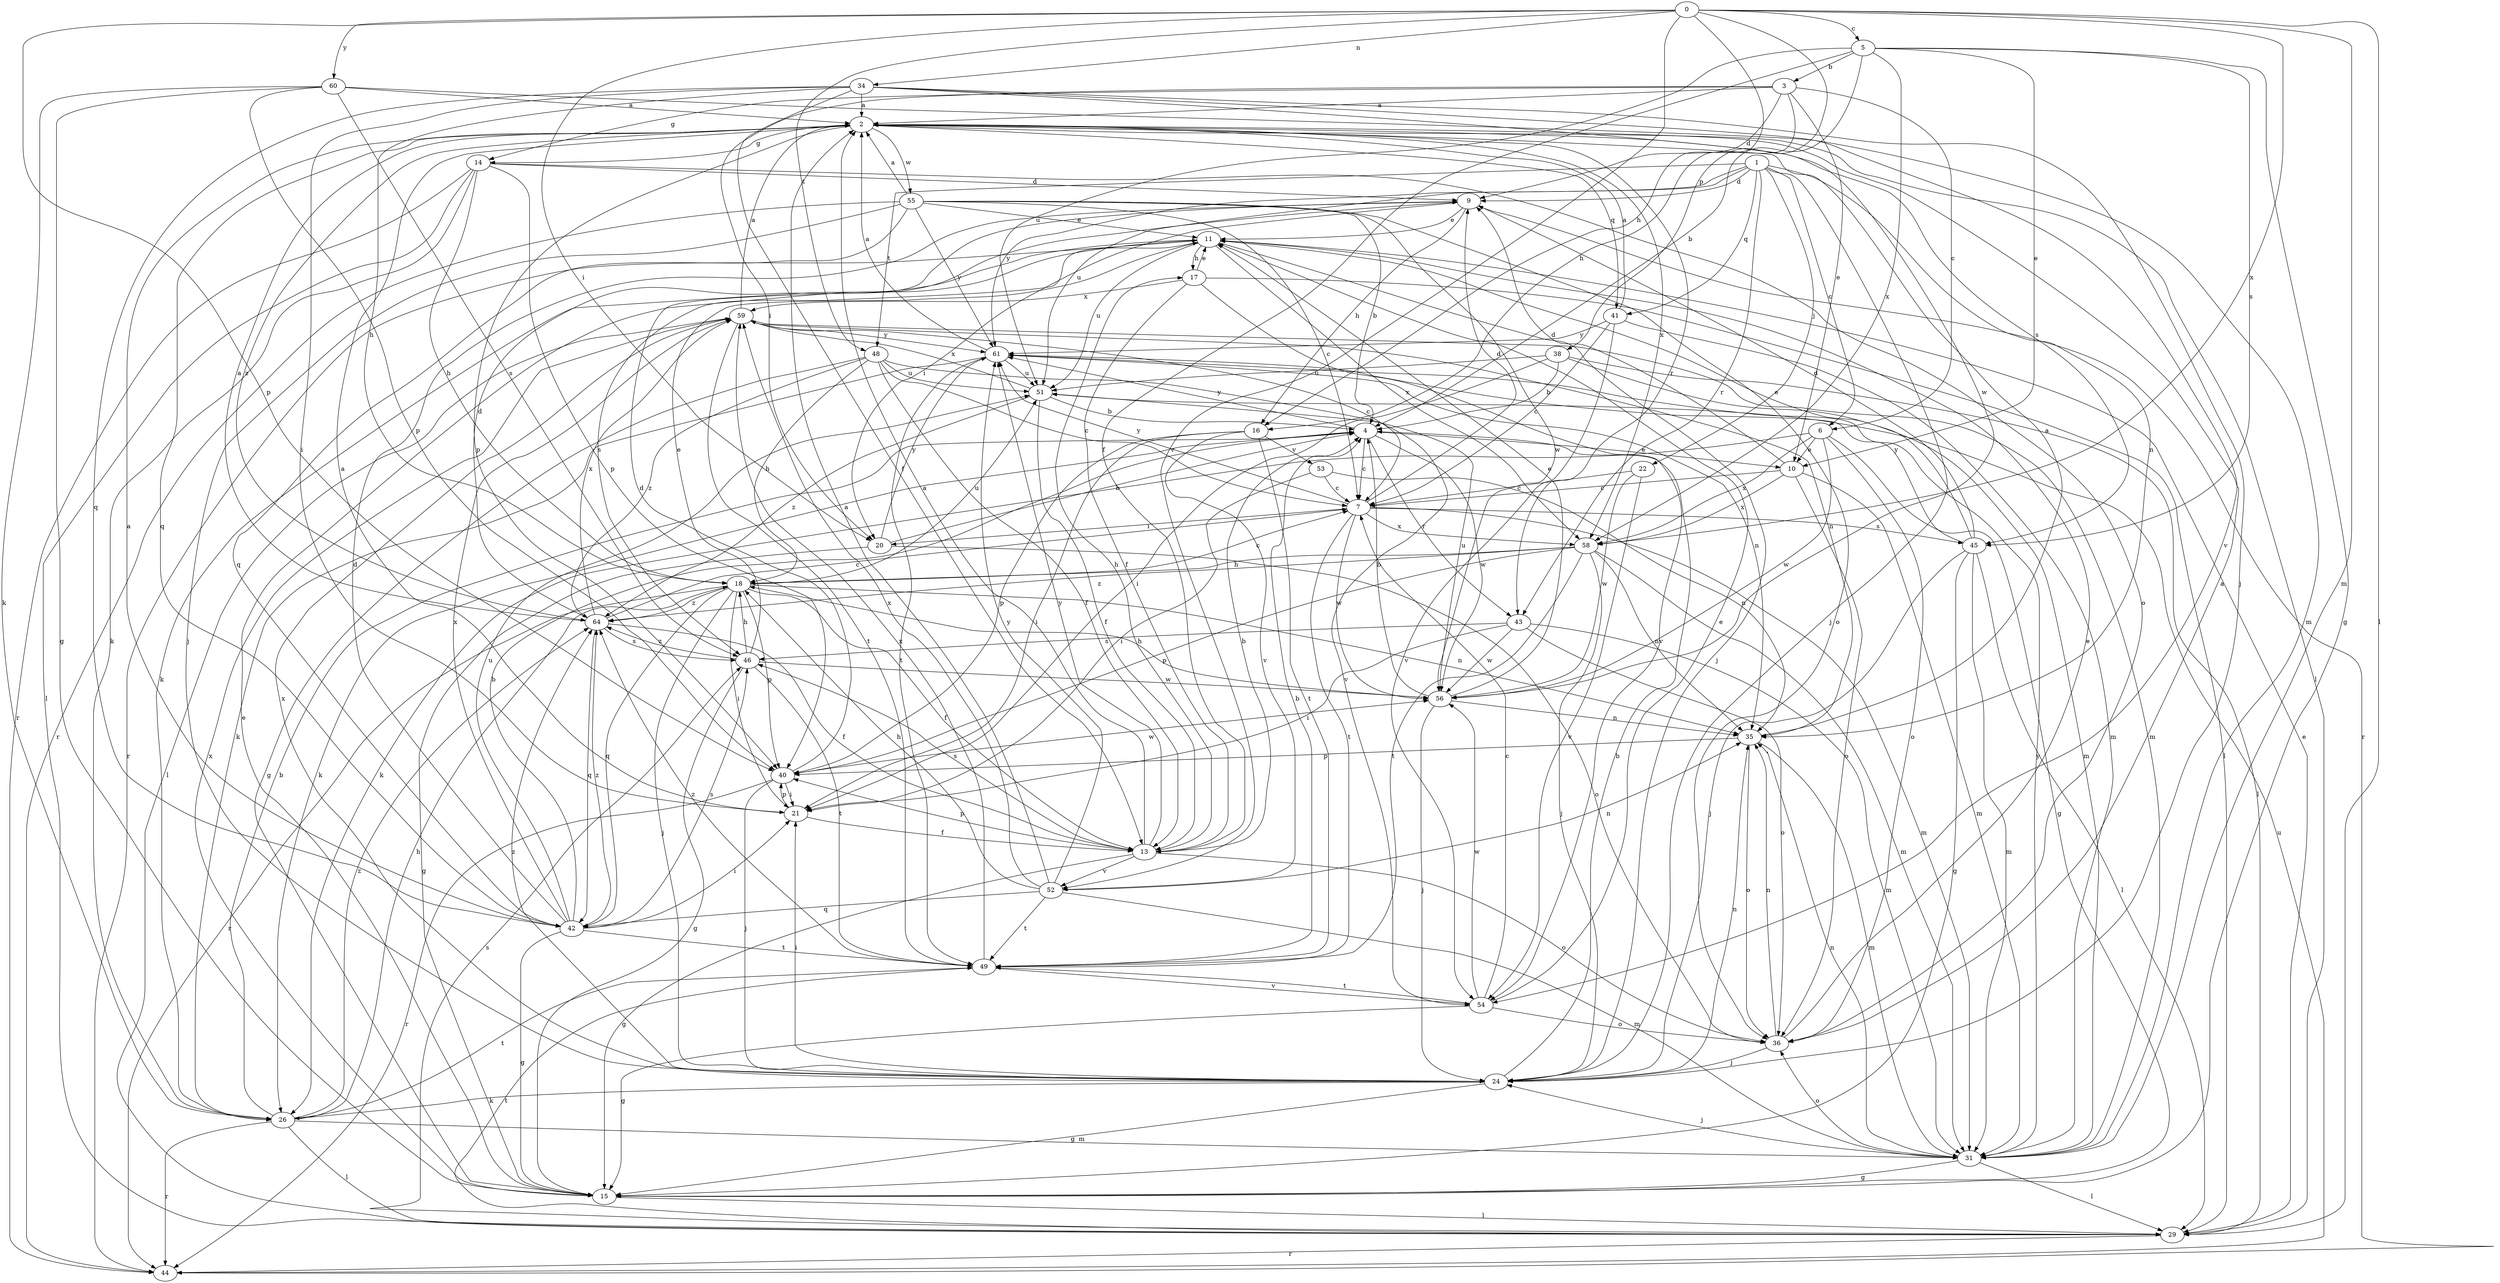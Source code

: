 strict digraph  {
0;
1;
2;
3;
4;
5;
6;
7;
9;
10;
11;
13;
14;
15;
16;
17;
18;
20;
21;
22;
24;
26;
29;
31;
34;
35;
36;
38;
40;
41;
42;
43;
44;
45;
46;
48;
49;
51;
52;
53;
54;
55;
56;
58;
59;
60;
61;
64;
0 -> 5  [label=c];
0 -> 16  [label=h];
0 -> 20  [label=i];
0 -> 29  [label=l];
0 -> 31  [label=m];
0 -> 34  [label=n];
0 -> 38  [label=p];
0 -> 40  [label=p];
0 -> 48  [label=t];
0 -> 52  [label=v];
0 -> 58  [label=x];
0 -> 60  [label=y];
1 -> 6  [label=c];
1 -> 9  [label=d];
1 -> 22  [label=j];
1 -> 24  [label=j];
1 -> 35  [label=n];
1 -> 41  [label=q];
1 -> 43  [label=r];
1 -> 48  [label=t];
1 -> 51  [label=u];
1 -> 61  [label=y];
2 -> 14  [label=g];
2 -> 29  [label=l];
2 -> 40  [label=p];
2 -> 41  [label=q];
2 -> 42  [label=q];
2 -> 43  [label=r];
2 -> 45  [label=s];
2 -> 55  [label=w];
2 -> 58  [label=x];
2 -> 64  [label=z];
3 -> 2  [label=a];
3 -> 6  [label=c];
3 -> 9  [label=d];
3 -> 10  [label=e];
3 -> 14  [label=g];
3 -> 16  [label=h];
3 -> 20  [label=i];
4 -> 7  [label=c];
4 -> 10  [label=e];
4 -> 26  [label=k];
4 -> 43  [label=r];
4 -> 56  [label=w];
4 -> 61  [label=y];
5 -> 3  [label=b];
5 -> 4  [label=b];
5 -> 10  [label=e];
5 -> 13  [label=f];
5 -> 15  [label=g];
5 -> 45  [label=s];
5 -> 51  [label=u];
5 -> 58  [label=x];
6 -> 10  [label=e];
6 -> 15  [label=g];
6 -> 26  [label=k];
6 -> 36  [label=o];
6 -> 56  [label=w];
6 -> 58  [label=x];
7 -> 9  [label=d];
7 -> 20  [label=i];
7 -> 31  [label=m];
7 -> 45  [label=s];
7 -> 49  [label=t];
7 -> 56  [label=w];
7 -> 58  [label=x];
7 -> 61  [label=y];
9 -> 11  [label=e];
9 -> 16  [label=h];
9 -> 20  [label=i];
9 -> 44  [label=r];
10 -> 7  [label=c];
10 -> 9  [label=d];
10 -> 31  [label=m];
10 -> 36  [label=o];
10 -> 58  [label=x];
11 -> 17  [label=h];
11 -> 24  [label=j];
11 -> 26  [label=k];
11 -> 44  [label=r];
11 -> 46  [label=s];
11 -> 51  [label=u];
11 -> 58  [label=x];
13 -> 2  [label=a];
13 -> 4  [label=b];
13 -> 15  [label=g];
13 -> 17  [label=h];
13 -> 36  [label=o];
13 -> 40  [label=p];
13 -> 46  [label=s];
13 -> 52  [label=v];
13 -> 61  [label=y];
14 -> 9  [label=d];
14 -> 18  [label=h];
14 -> 26  [label=k];
14 -> 29  [label=l];
14 -> 36  [label=o];
14 -> 40  [label=p];
14 -> 44  [label=r];
15 -> 11  [label=e];
15 -> 29  [label=l];
15 -> 59  [label=x];
16 -> 21  [label=i];
16 -> 40  [label=p];
16 -> 49  [label=t];
16 -> 52  [label=v];
16 -> 53  [label=v];
17 -> 11  [label=e];
17 -> 13  [label=f];
17 -> 29  [label=l];
17 -> 54  [label=v];
17 -> 59  [label=x];
18 -> 7  [label=c];
18 -> 13  [label=f];
18 -> 21  [label=i];
18 -> 24  [label=j];
18 -> 35  [label=n];
18 -> 40  [label=p];
18 -> 42  [label=q];
18 -> 44  [label=r];
18 -> 51  [label=u];
18 -> 64  [label=z];
20 -> 4  [label=b];
20 -> 15  [label=g];
20 -> 36  [label=o];
20 -> 61  [label=y];
21 -> 2  [label=a];
21 -> 13  [label=f];
21 -> 40  [label=p];
22 -> 7  [label=c];
22 -> 54  [label=v];
22 -> 56  [label=w];
24 -> 4  [label=b];
24 -> 15  [label=g];
24 -> 21  [label=i];
24 -> 26  [label=k];
24 -> 35  [label=n];
24 -> 59  [label=x];
24 -> 64  [label=z];
26 -> 4  [label=b];
26 -> 18  [label=h];
26 -> 29  [label=l];
26 -> 31  [label=m];
26 -> 44  [label=r];
26 -> 49  [label=t];
26 -> 64  [label=z];
29 -> 11  [label=e];
29 -> 44  [label=r];
29 -> 46  [label=s];
29 -> 49  [label=t];
31 -> 15  [label=g];
31 -> 24  [label=j];
31 -> 29  [label=l];
31 -> 35  [label=n];
31 -> 36  [label=o];
31 -> 61  [label=y];
34 -> 2  [label=a];
34 -> 13  [label=f];
34 -> 18  [label=h];
34 -> 21  [label=i];
34 -> 24  [label=j];
34 -> 42  [label=q];
34 -> 54  [label=v];
34 -> 56  [label=w];
35 -> 2  [label=a];
35 -> 31  [label=m];
35 -> 36  [label=o];
35 -> 40  [label=p];
36 -> 2  [label=a];
36 -> 11  [label=e];
36 -> 24  [label=j];
36 -> 35  [label=n];
38 -> 4  [label=b];
38 -> 21  [label=i];
38 -> 29  [label=l];
38 -> 31  [label=m];
38 -> 51  [label=u];
40 -> 9  [label=d];
40 -> 21  [label=i];
40 -> 24  [label=j];
40 -> 44  [label=r];
40 -> 56  [label=w];
41 -> 2  [label=a];
41 -> 7  [label=c];
41 -> 31  [label=m];
41 -> 54  [label=v];
41 -> 61  [label=y];
42 -> 2  [label=a];
42 -> 4  [label=b];
42 -> 9  [label=d];
42 -> 15  [label=g];
42 -> 21  [label=i];
42 -> 46  [label=s];
42 -> 49  [label=t];
42 -> 51  [label=u];
42 -> 59  [label=x];
42 -> 64  [label=z];
43 -> 21  [label=i];
43 -> 31  [label=m];
43 -> 36  [label=o];
43 -> 46  [label=s];
43 -> 56  [label=w];
44 -> 51  [label=u];
45 -> 9  [label=d];
45 -> 11  [label=e];
45 -> 15  [label=g];
45 -> 24  [label=j];
45 -> 29  [label=l];
45 -> 31  [label=m];
45 -> 61  [label=y];
46 -> 11  [label=e];
46 -> 15  [label=g];
46 -> 18  [label=h];
46 -> 49  [label=t];
46 -> 56  [label=w];
46 -> 64  [label=z];
48 -> 7  [label=c];
48 -> 13  [label=f];
48 -> 15  [label=g];
48 -> 18  [label=h];
48 -> 51  [label=u];
48 -> 54  [label=v];
48 -> 64  [label=z];
49 -> 4  [label=b];
49 -> 54  [label=v];
49 -> 59  [label=x];
49 -> 64  [label=z];
51 -> 4  [label=b];
51 -> 13  [label=f];
51 -> 59  [label=x];
51 -> 64  [label=z];
52 -> 2  [label=a];
52 -> 18  [label=h];
52 -> 31  [label=m];
52 -> 35  [label=n];
52 -> 42  [label=q];
52 -> 49  [label=t];
52 -> 59  [label=x];
52 -> 61  [label=y];
53 -> 7  [label=c];
53 -> 21  [label=i];
53 -> 35  [label=n];
54 -> 7  [label=c];
54 -> 11  [label=e];
54 -> 15  [label=g];
54 -> 36  [label=o];
54 -> 49  [label=t];
54 -> 56  [label=w];
55 -> 2  [label=a];
55 -> 4  [label=b];
55 -> 7  [label=c];
55 -> 11  [label=e];
55 -> 24  [label=j];
55 -> 36  [label=o];
55 -> 42  [label=q];
55 -> 44  [label=r];
55 -> 56  [label=w];
55 -> 61  [label=y];
56 -> 4  [label=b];
56 -> 11  [label=e];
56 -> 18  [label=h];
56 -> 24  [label=j];
56 -> 35  [label=n];
56 -> 51  [label=u];
58 -> 18  [label=h];
58 -> 24  [label=j];
58 -> 31  [label=m];
58 -> 35  [label=n];
58 -> 40  [label=p];
58 -> 49  [label=t];
58 -> 64  [label=z];
59 -> 2  [label=a];
59 -> 7  [label=c];
59 -> 29  [label=l];
59 -> 31  [label=m];
59 -> 35  [label=n];
59 -> 49  [label=t];
59 -> 61  [label=y];
60 -> 2  [label=a];
60 -> 15  [label=g];
60 -> 26  [label=k];
60 -> 31  [label=m];
60 -> 40  [label=p];
60 -> 46  [label=s];
61 -> 2  [label=a];
61 -> 26  [label=k];
61 -> 35  [label=n];
61 -> 49  [label=t];
61 -> 51  [label=u];
64 -> 2  [label=a];
64 -> 7  [label=c];
64 -> 9  [label=d];
64 -> 13  [label=f];
64 -> 42  [label=q];
64 -> 46  [label=s];
64 -> 59  [label=x];
}
